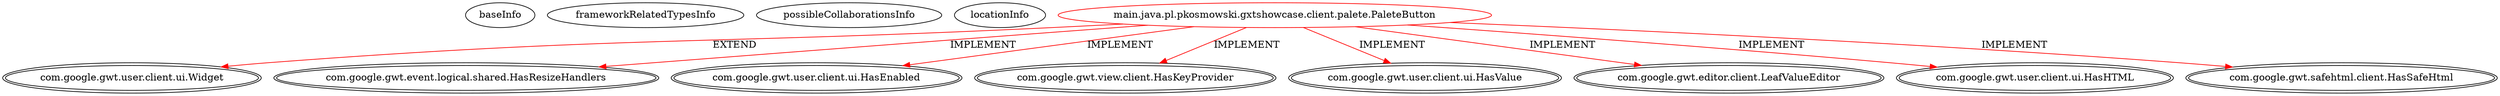 digraph {
baseInfo[graphId=3426,category="extension_graph",isAnonymous=false,possibleRelation=false]
frameworkRelatedTypesInfo[0="com.google.gwt.user.client.ui.Widget",1="com.google.gwt.event.logical.shared.HasResizeHandlers",2="com.google.gwt.user.client.ui.HasEnabled",3="com.google.gwt.view.client.HasKeyProvider",4="com.google.gwt.user.client.ui.HasValue",5="com.google.gwt.editor.client.LeafValueEditor",6="com.google.gwt.user.client.ui.HasHTML",7="com.google.gwt.safehtml.client.HasSafeHtml"]
possibleCollaborationsInfo[]
locationInfo[projectName="kospiotr-gwt-layout-designer",filePath="/kospiotr-gwt-layout-designer/gwt-layout-designer-master/src/main/java/pl/pkosmowski/gxtshowcase/client/palete/PaleteButton.java",contextSignature="PaleteButton",graphId="3426"]
0[label="main.java.pl.pkosmowski.gxtshowcase.client.palete.PaleteButton",vertexType="ROOT_CLIENT_CLASS_DECLARATION",isFrameworkType=false,color=red]
1[label="com.google.gwt.user.client.ui.Widget",vertexType="FRAMEWORK_CLASS_TYPE",isFrameworkType=true,peripheries=2]
2[label="com.google.gwt.event.logical.shared.HasResizeHandlers",vertexType="FRAMEWORK_INTERFACE_TYPE",isFrameworkType=true,peripheries=2]
3[label="com.google.gwt.user.client.ui.HasEnabled",vertexType="FRAMEWORK_INTERFACE_TYPE",isFrameworkType=true,peripheries=2]
4[label="com.google.gwt.view.client.HasKeyProvider",vertexType="FRAMEWORK_INTERFACE_TYPE",isFrameworkType=true,peripheries=2]
5[label="com.google.gwt.user.client.ui.HasValue",vertexType="FRAMEWORK_INTERFACE_TYPE",isFrameworkType=true,peripheries=2]
6[label="com.google.gwt.editor.client.LeafValueEditor",vertexType="FRAMEWORK_INTERFACE_TYPE",isFrameworkType=true,peripheries=2]
7[label="com.google.gwt.user.client.ui.HasHTML",vertexType="FRAMEWORK_INTERFACE_TYPE",isFrameworkType=true,peripheries=2]
8[label="com.google.gwt.safehtml.client.HasSafeHtml",vertexType="FRAMEWORK_INTERFACE_TYPE",isFrameworkType=true,peripheries=2]
0->1[label="EXTEND",color=red]
0->2[label="IMPLEMENT",color=red]
0->3[label="IMPLEMENT",color=red]
0->4[label="IMPLEMENT",color=red]
0->5[label="IMPLEMENT",color=red]
0->6[label="IMPLEMENT",color=red]
0->7[label="IMPLEMENT",color=red]
0->8[label="IMPLEMENT",color=red]
}
